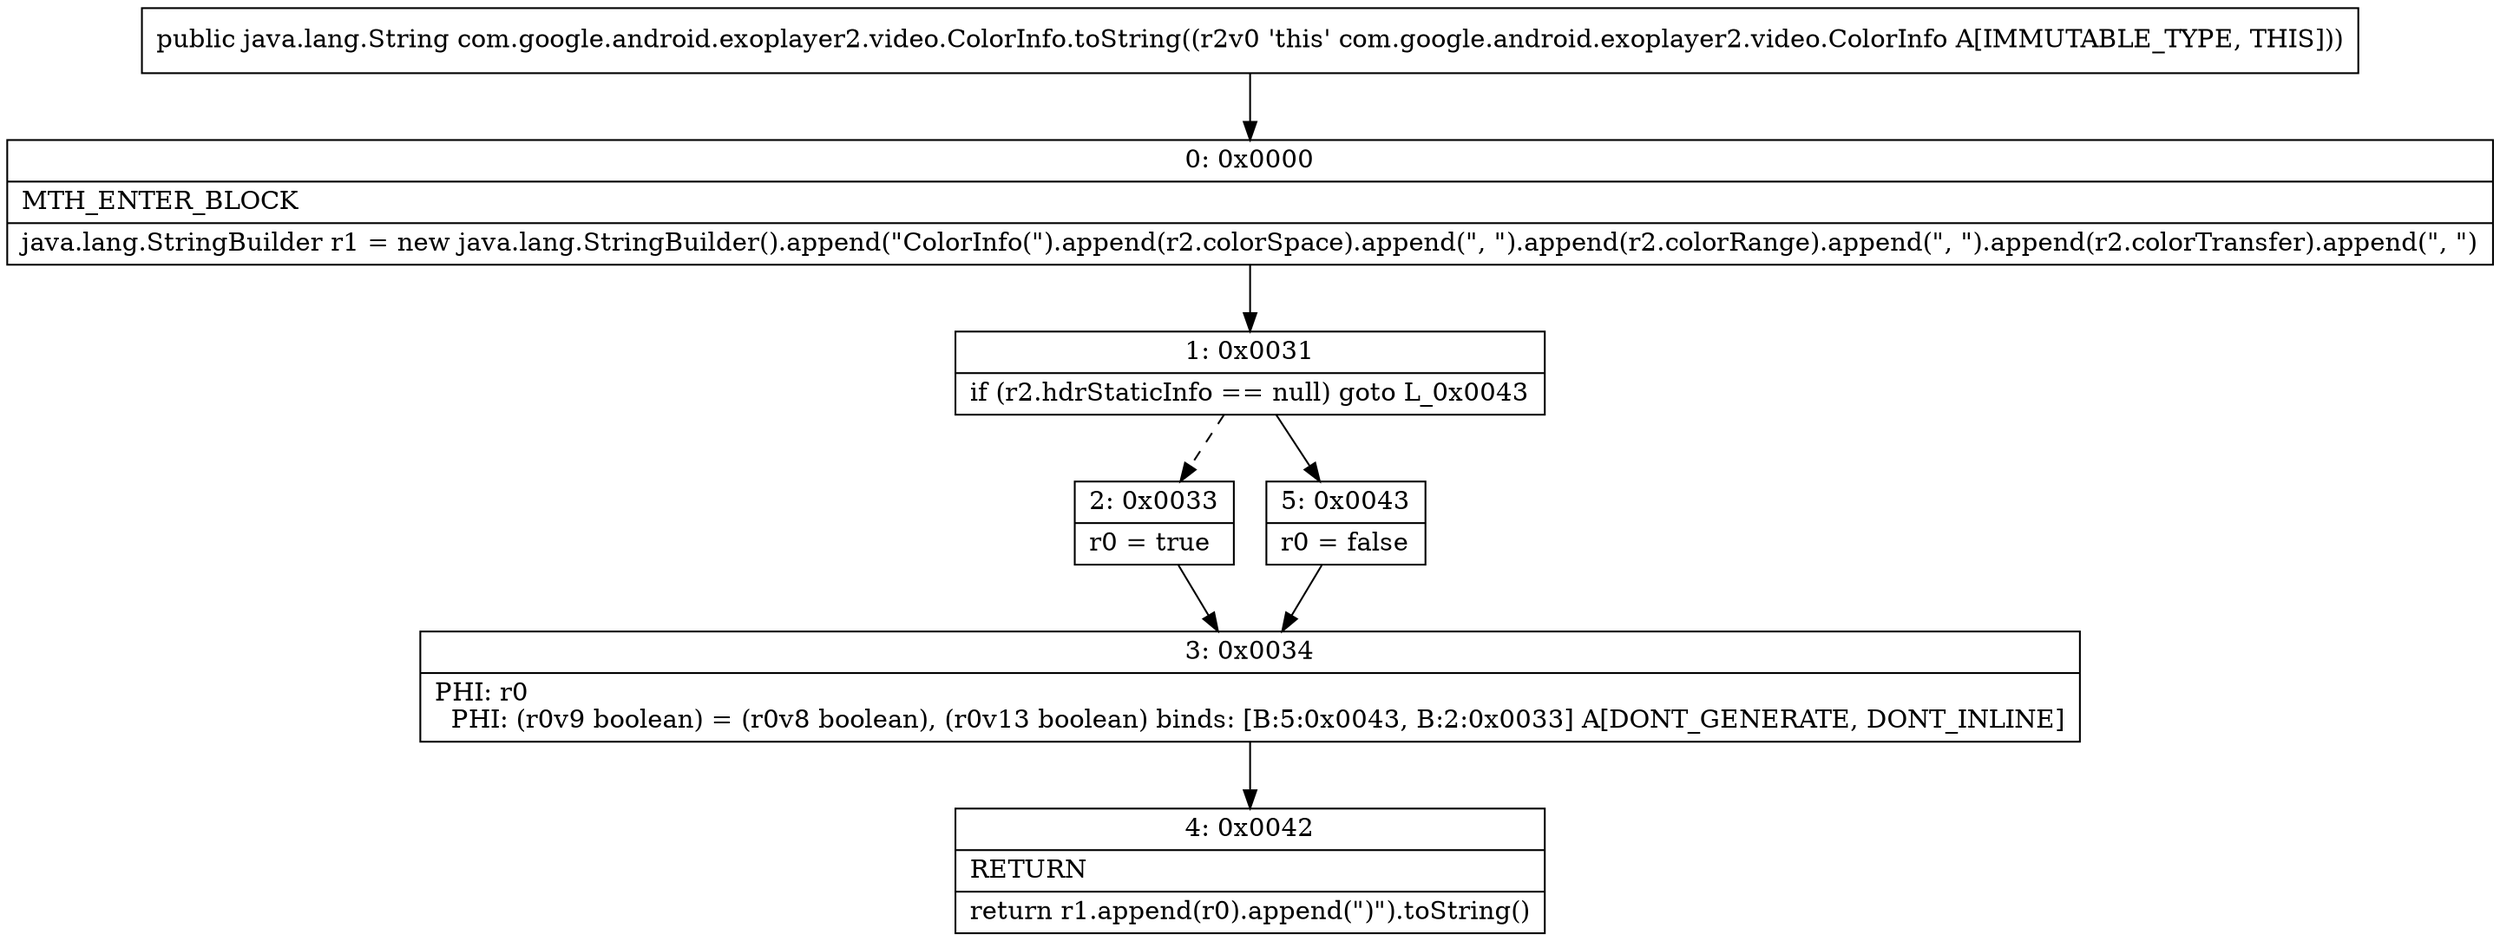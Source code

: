 digraph "CFG forcom.google.android.exoplayer2.video.ColorInfo.toString()Ljava\/lang\/String;" {
Node_0 [shape=record,label="{0\:\ 0x0000|MTH_ENTER_BLOCK\l|java.lang.StringBuilder r1 = new java.lang.StringBuilder().append(\"ColorInfo(\").append(r2.colorSpace).append(\", \").append(r2.colorRange).append(\", \").append(r2.colorTransfer).append(\", \")\l}"];
Node_1 [shape=record,label="{1\:\ 0x0031|if (r2.hdrStaticInfo == null) goto L_0x0043\l}"];
Node_2 [shape=record,label="{2\:\ 0x0033|r0 = true\l}"];
Node_3 [shape=record,label="{3\:\ 0x0034|PHI: r0 \l  PHI: (r0v9 boolean) = (r0v8 boolean), (r0v13 boolean) binds: [B:5:0x0043, B:2:0x0033] A[DONT_GENERATE, DONT_INLINE]\l}"];
Node_4 [shape=record,label="{4\:\ 0x0042|RETURN\l|return r1.append(r0).append(\")\").toString()\l}"];
Node_5 [shape=record,label="{5\:\ 0x0043|r0 = false\l}"];
MethodNode[shape=record,label="{public java.lang.String com.google.android.exoplayer2.video.ColorInfo.toString((r2v0 'this' com.google.android.exoplayer2.video.ColorInfo A[IMMUTABLE_TYPE, THIS])) }"];
MethodNode -> Node_0;
Node_0 -> Node_1;
Node_1 -> Node_2[style=dashed];
Node_1 -> Node_5;
Node_2 -> Node_3;
Node_3 -> Node_4;
Node_5 -> Node_3;
}

